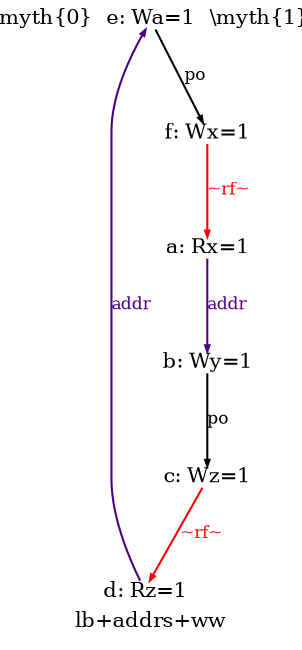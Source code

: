 /* Generated, do not edit, edit img/lb+addrs+ww.litmus instead */
digraph G {

splines=spline;

/* legend */
fontsize=10;
label="lb+addrs+ww";


/* the unlocked events */
proc0_label_node [shape=none, fontsize=10, label="\\myth{0}", pos="1.000000,0.955500!", fixedsize=true, width=0.455000, height=0.091875]
eiid0 [label="a: Rx=1", shape="none", fontsize=10, pos="1.000000,0.735000!", fixedsize="true", height="0.138889", width="0.486111"];
eiid1 [label="b: Wy=1", shape="none", fontsize=10, pos="1.000000,0.367500!", fixedsize="true", height="0.138889", width="0.486111"];
eiid2 [label="c: Wz=1", shape="none", fontsize=10, pos="1.000000,0.000000!", fixedsize="true", height="0.138889", width="0.486111"];
proc1_label_node [shape=none, fontsize=10, label="\\myth{1}", pos="1.700000,0.955500!", fixedsize=true, width=0.455000, height=0.091875]
eiid3 [label="d: Rz=1", shape="none", fontsize=10, pos="1.700000,0.735000!", fixedsize="true", height="0.138889", width="0.486111"];
eiid4 [label="e: Wa=1", shape="none", fontsize=10, pos="1.700000,0.367500!", fixedsize="true", height="0.138889", width="0.486111"];
eiid5 [label="f: Wx=1", shape="none", fontsize=10, pos="1.700000,0.000000!", fixedsize="true", height="0.138889", width="0.486111"];

/* the intra_causality_data edges */


/* the intra_causality_control edges */

/* the poi edges */
eiid1 -> eiid2 [label="po", fontsize=8, arrowsize="0.300000"];
eiid4 -> eiid5 [label="po", fontsize=8, arrowsize="0.300000"];
/* the rfmap edges */
eiid5 -> eiid0 [label="~rf~", color="red", fontcolor="red", fontsize=8, arrowsize="0.300000"];
eiid2 -> eiid3 [label="~rf~", color="red", fontcolor="red", fontsize=8, arrowsize="0.300000"];


/* The viewed-before edges */
eiid0 -> eiid1 [label="addr", color="indigo", fontcolor="indigo", fontsize=8, arrowsize="0.300000"];
eiid4 -> eiid3 [label="addr", color="indigo", fontcolor="indigo", fontsize=8, arrowsize="0.300000", dir="back"];
}
